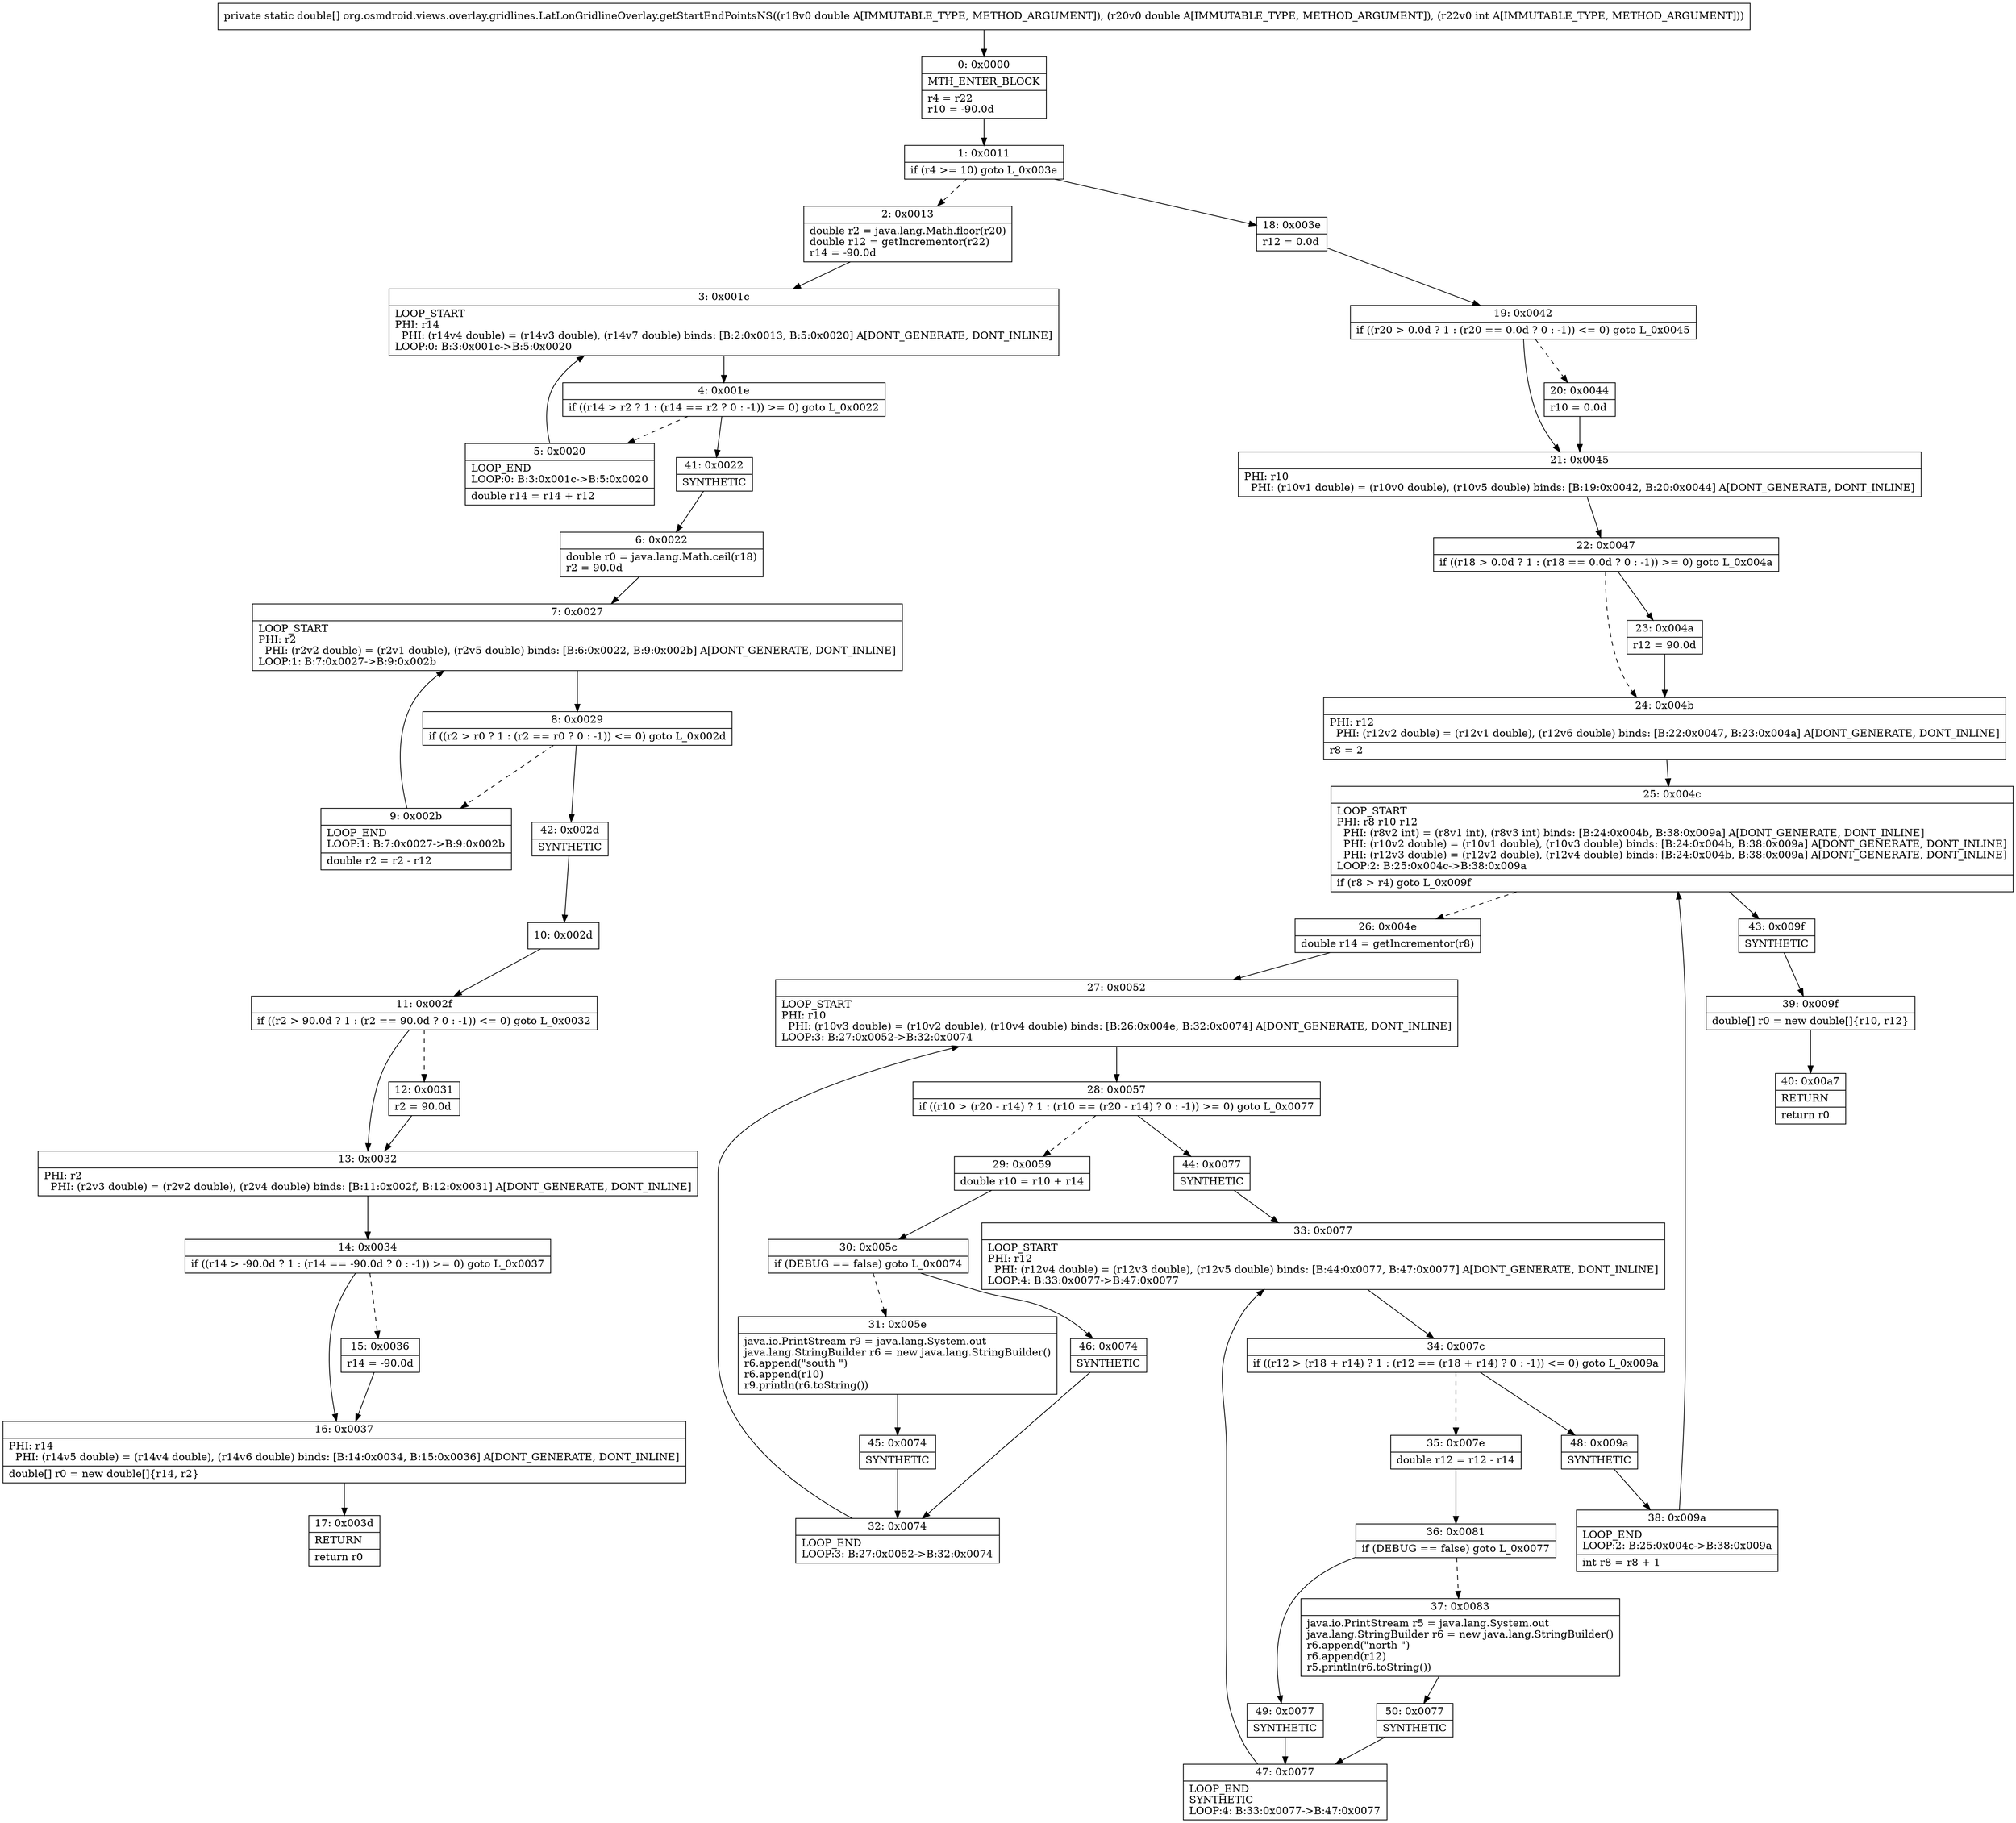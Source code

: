 digraph "CFG fororg.osmdroid.views.overlay.gridlines.LatLonGridlineOverlay.getStartEndPointsNS(DDI)[D" {
Node_0 [shape=record,label="{0\:\ 0x0000|MTH_ENTER_BLOCK\l|r4 = r22\lr10 = \-90.0d\l}"];
Node_1 [shape=record,label="{1\:\ 0x0011|if (r4 \>= 10) goto L_0x003e\l}"];
Node_2 [shape=record,label="{2\:\ 0x0013|double r2 = java.lang.Math.floor(r20)\ldouble r12 = getIncrementor(r22)\lr14 = \-90.0d\l}"];
Node_3 [shape=record,label="{3\:\ 0x001c|LOOP_START\lPHI: r14 \l  PHI: (r14v4 double) = (r14v3 double), (r14v7 double) binds: [B:2:0x0013, B:5:0x0020] A[DONT_GENERATE, DONT_INLINE]\lLOOP:0: B:3:0x001c\-\>B:5:0x0020\l}"];
Node_4 [shape=record,label="{4\:\ 0x001e|if ((r14 \> r2 ? 1 : (r14 == r2 ? 0 : \-1)) \>= 0) goto L_0x0022\l}"];
Node_5 [shape=record,label="{5\:\ 0x0020|LOOP_END\lLOOP:0: B:3:0x001c\-\>B:5:0x0020\l|double r14 = r14 + r12\l}"];
Node_6 [shape=record,label="{6\:\ 0x0022|double r0 = java.lang.Math.ceil(r18)\lr2 = 90.0d\l}"];
Node_7 [shape=record,label="{7\:\ 0x0027|LOOP_START\lPHI: r2 \l  PHI: (r2v2 double) = (r2v1 double), (r2v5 double) binds: [B:6:0x0022, B:9:0x002b] A[DONT_GENERATE, DONT_INLINE]\lLOOP:1: B:7:0x0027\-\>B:9:0x002b\l}"];
Node_8 [shape=record,label="{8\:\ 0x0029|if ((r2 \> r0 ? 1 : (r2 == r0 ? 0 : \-1)) \<= 0) goto L_0x002d\l}"];
Node_9 [shape=record,label="{9\:\ 0x002b|LOOP_END\lLOOP:1: B:7:0x0027\-\>B:9:0x002b\l|double r2 = r2 \- r12\l}"];
Node_10 [shape=record,label="{10\:\ 0x002d}"];
Node_11 [shape=record,label="{11\:\ 0x002f|if ((r2 \> 90.0d ? 1 : (r2 == 90.0d ? 0 : \-1)) \<= 0) goto L_0x0032\l}"];
Node_12 [shape=record,label="{12\:\ 0x0031|r2 = 90.0d\l}"];
Node_13 [shape=record,label="{13\:\ 0x0032|PHI: r2 \l  PHI: (r2v3 double) = (r2v2 double), (r2v4 double) binds: [B:11:0x002f, B:12:0x0031] A[DONT_GENERATE, DONT_INLINE]\l}"];
Node_14 [shape=record,label="{14\:\ 0x0034|if ((r14 \> \-90.0d ? 1 : (r14 == \-90.0d ? 0 : \-1)) \>= 0) goto L_0x0037\l}"];
Node_15 [shape=record,label="{15\:\ 0x0036|r14 = \-90.0d\l}"];
Node_16 [shape=record,label="{16\:\ 0x0037|PHI: r14 \l  PHI: (r14v5 double) = (r14v4 double), (r14v6 double) binds: [B:14:0x0034, B:15:0x0036] A[DONT_GENERATE, DONT_INLINE]\l|double[] r0 = new double[]\{r14, r2\}\l}"];
Node_17 [shape=record,label="{17\:\ 0x003d|RETURN\l|return r0\l}"];
Node_18 [shape=record,label="{18\:\ 0x003e|r12 = 0.0d\l}"];
Node_19 [shape=record,label="{19\:\ 0x0042|if ((r20 \> 0.0d ? 1 : (r20 == 0.0d ? 0 : \-1)) \<= 0) goto L_0x0045\l}"];
Node_20 [shape=record,label="{20\:\ 0x0044|r10 = 0.0d\l}"];
Node_21 [shape=record,label="{21\:\ 0x0045|PHI: r10 \l  PHI: (r10v1 double) = (r10v0 double), (r10v5 double) binds: [B:19:0x0042, B:20:0x0044] A[DONT_GENERATE, DONT_INLINE]\l}"];
Node_22 [shape=record,label="{22\:\ 0x0047|if ((r18 \> 0.0d ? 1 : (r18 == 0.0d ? 0 : \-1)) \>= 0) goto L_0x004a\l}"];
Node_23 [shape=record,label="{23\:\ 0x004a|r12 = 90.0d\l}"];
Node_24 [shape=record,label="{24\:\ 0x004b|PHI: r12 \l  PHI: (r12v2 double) = (r12v1 double), (r12v6 double) binds: [B:22:0x0047, B:23:0x004a] A[DONT_GENERATE, DONT_INLINE]\l|r8 = 2\l}"];
Node_25 [shape=record,label="{25\:\ 0x004c|LOOP_START\lPHI: r8 r10 r12 \l  PHI: (r8v2 int) = (r8v1 int), (r8v3 int) binds: [B:24:0x004b, B:38:0x009a] A[DONT_GENERATE, DONT_INLINE]\l  PHI: (r10v2 double) = (r10v1 double), (r10v3 double) binds: [B:24:0x004b, B:38:0x009a] A[DONT_GENERATE, DONT_INLINE]\l  PHI: (r12v3 double) = (r12v2 double), (r12v4 double) binds: [B:24:0x004b, B:38:0x009a] A[DONT_GENERATE, DONT_INLINE]\lLOOP:2: B:25:0x004c\-\>B:38:0x009a\l|if (r8 \> r4) goto L_0x009f\l}"];
Node_26 [shape=record,label="{26\:\ 0x004e|double r14 = getIncrementor(r8)\l}"];
Node_27 [shape=record,label="{27\:\ 0x0052|LOOP_START\lPHI: r10 \l  PHI: (r10v3 double) = (r10v2 double), (r10v4 double) binds: [B:26:0x004e, B:32:0x0074] A[DONT_GENERATE, DONT_INLINE]\lLOOP:3: B:27:0x0052\-\>B:32:0x0074\l}"];
Node_28 [shape=record,label="{28\:\ 0x0057|if ((r10 \> (r20 \- r14) ? 1 : (r10 == (r20 \- r14) ? 0 : \-1)) \>= 0) goto L_0x0077\l}"];
Node_29 [shape=record,label="{29\:\ 0x0059|double r10 = r10 + r14\l}"];
Node_30 [shape=record,label="{30\:\ 0x005c|if (DEBUG == false) goto L_0x0074\l}"];
Node_31 [shape=record,label="{31\:\ 0x005e|java.io.PrintStream r9 = java.lang.System.out\ljava.lang.StringBuilder r6 = new java.lang.StringBuilder()\lr6.append(\"south \")\lr6.append(r10)\lr9.println(r6.toString())\l}"];
Node_32 [shape=record,label="{32\:\ 0x0074|LOOP_END\lLOOP:3: B:27:0x0052\-\>B:32:0x0074\l}"];
Node_33 [shape=record,label="{33\:\ 0x0077|LOOP_START\lPHI: r12 \l  PHI: (r12v4 double) = (r12v3 double), (r12v5 double) binds: [B:44:0x0077, B:47:0x0077] A[DONT_GENERATE, DONT_INLINE]\lLOOP:4: B:33:0x0077\-\>B:47:0x0077\l}"];
Node_34 [shape=record,label="{34\:\ 0x007c|if ((r12 \> (r18 + r14) ? 1 : (r12 == (r18 + r14) ? 0 : \-1)) \<= 0) goto L_0x009a\l}"];
Node_35 [shape=record,label="{35\:\ 0x007e|double r12 = r12 \- r14\l}"];
Node_36 [shape=record,label="{36\:\ 0x0081|if (DEBUG == false) goto L_0x0077\l}"];
Node_37 [shape=record,label="{37\:\ 0x0083|java.io.PrintStream r5 = java.lang.System.out\ljava.lang.StringBuilder r6 = new java.lang.StringBuilder()\lr6.append(\"north \")\lr6.append(r12)\lr5.println(r6.toString())\l}"];
Node_38 [shape=record,label="{38\:\ 0x009a|LOOP_END\lLOOP:2: B:25:0x004c\-\>B:38:0x009a\l|int r8 = r8 + 1\l}"];
Node_39 [shape=record,label="{39\:\ 0x009f|double[] r0 = new double[]\{r10, r12\}\l}"];
Node_40 [shape=record,label="{40\:\ 0x00a7|RETURN\l|return r0\l}"];
Node_41 [shape=record,label="{41\:\ 0x0022|SYNTHETIC\l}"];
Node_42 [shape=record,label="{42\:\ 0x002d|SYNTHETIC\l}"];
Node_43 [shape=record,label="{43\:\ 0x009f|SYNTHETIC\l}"];
Node_44 [shape=record,label="{44\:\ 0x0077|SYNTHETIC\l}"];
Node_45 [shape=record,label="{45\:\ 0x0074|SYNTHETIC\l}"];
Node_46 [shape=record,label="{46\:\ 0x0074|SYNTHETIC\l}"];
Node_47 [shape=record,label="{47\:\ 0x0077|LOOP_END\lSYNTHETIC\lLOOP:4: B:33:0x0077\-\>B:47:0x0077\l}"];
Node_48 [shape=record,label="{48\:\ 0x009a|SYNTHETIC\l}"];
Node_49 [shape=record,label="{49\:\ 0x0077|SYNTHETIC\l}"];
Node_50 [shape=record,label="{50\:\ 0x0077|SYNTHETIC\l}"];
MethodNode[shape=record,label="{private static double[] org.osmdroid.views.overlay.gridlines.LatLonGridlineOverlay.getStartEndPointsNS((r18v0 double A[IMMUTABLE_TYPE, METHOD_ARGUMENT]), (r20v0 double A[IMMUTABLE_TYPE, METHOD_ARGUMENT]), (r22v0 int A[IMMUTABLE_TYPE, METHOD_ARGUMENT])) }"];
MethodNode -> Node_0;
Node_0 -> Node_1;
Node_1 -> Node_2[style=dashed];
Node_1 -> Node_18;
Node_2 -> Node_3;
Node_3 -> Node_4;
Node_4 -> Node_5[style=dashed];
Node_4 -> Node_41;
Node_5 -> Node_3;
Node_6 -> Node_7;
Node_7 -> Node_8;
Node_8 -> Node_9[style=dashed];
Node_8 -> Node_42;
Node_9 -> Node_7;
Node_10 -> Node_11;
Node_11 -> Node_12[style=dashed];
Node_11 -> Node_13;
Node_12 -> Node_13;
Node_13 -> Node_14;
Node_14 -> Node_15[style=dashed];
Node_14 -> Node_16;
Node_15 -> Node_16;
Node_16 -> Node_17;
Node_18 -> Node_19;
Node_19 -> Node_20[style=dashed];
Node_19 -> Node_21;
Node_20 -> Node_21;
Node_21 -> Node_22;
Node_22 -> Node_23;
Node_22 -> Node_24[style=dashed];
Node_23 -> Node_24;
Node_24 -> Node_25;
Node_25 -> Node_26[style=dashed];
Node_25 -> Node_43;
Node_26 -> Node_27;
Node_27 -> Node_28;
Node_28 -> Node_29[style=dashed];
Node_28 -> Node_44;
Node_29 -> Node_30;
Node_30 -> Node_31[style=dashed];
Node_30 -> Node_46;
Node_31 -> Node_45;
Node_32 -> Node_27;
Node_33 -> Node_34;
Node_34 -> Node_35[style=dashed];
Node_34 -> Node_48;
Node_35 -> Node_36;
Node_36 -> Node_37[style=dashed];
Node_36 -> Node_49;
Node_37 -> Node_50;
Node_38 -> Node_25;
Node_39 -> Node_40;
Node_41 -> Node_6;
Node_42 -> Node_10;
Node_43 -> Node_39;
Node_44 -> Node_33;
Node_45 -> Node_32;
Node_46 -> Node_32;
Node_47 -> Node_33;
Node_48 -> Node_38;
Node_49 -> Node_47;
Node_50 -> Node_47;
}

